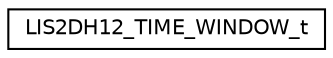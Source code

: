 digraph "Graphical Class Hierarchy"
{
 // LATEX_PDF_SIZE
  edge [fontname="Helvetica",fontsize="10",labelfontname="Helvetica",labelfontsize="10"];
  node [fontname="Helvetica",fontsize="10",shape=record];
  rankdir="LR";
  Node0 [label="LIS2DH12_TIME_WINDOW_t",height=0.2,width=0.4,color="black", fillcolor="white", style="filled",URL="$unionLIS2DH12__TIME__WINDOW__t.html",tooltip="TIME_WINDOW definitions."];
}

